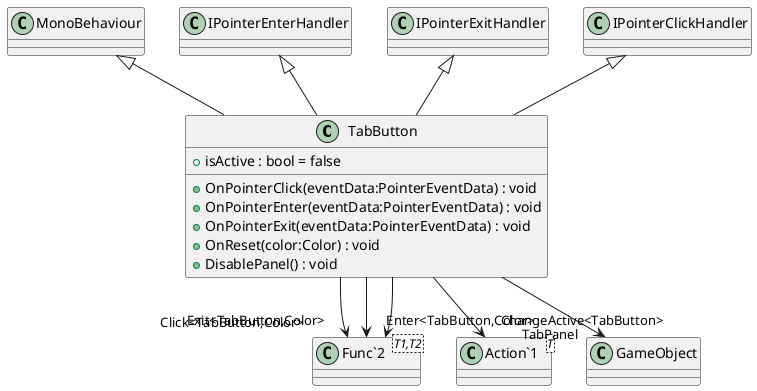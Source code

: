 @startuml
class TabButton {
    + isActive : bool = false
    + OnPointerClick(eventData:PointerEventData) : void
    + OnPointerEnter(eventData:PointerEventData) : void
    + OnPointerExit(eventData:PointerEventData) : void
    + OnReset(color:Color) : void
    + DisablePanel() : void
}
class "Func`2"<T1,T2> {
}
class "Action`1"<T> {
}
MonoBehaviour <|-- TabButton
IPointerEnterHandler <|-- TabButton
IPointerExitHandler <|-- TabButton
IPointerClickHandler <|-- TabButton
TabButton --> "TabPanel" GameObject
TabButton --> "Exit<TabButton,Color>" "Func`2"
TabButton --> "Enter<TabButton,Color>" "Func`2"
TabButton --> "Click<TabButton,Color>" "Func`2"
TabButton --> "ChangeActive<TabButton>" "Action`1"
@enduml
